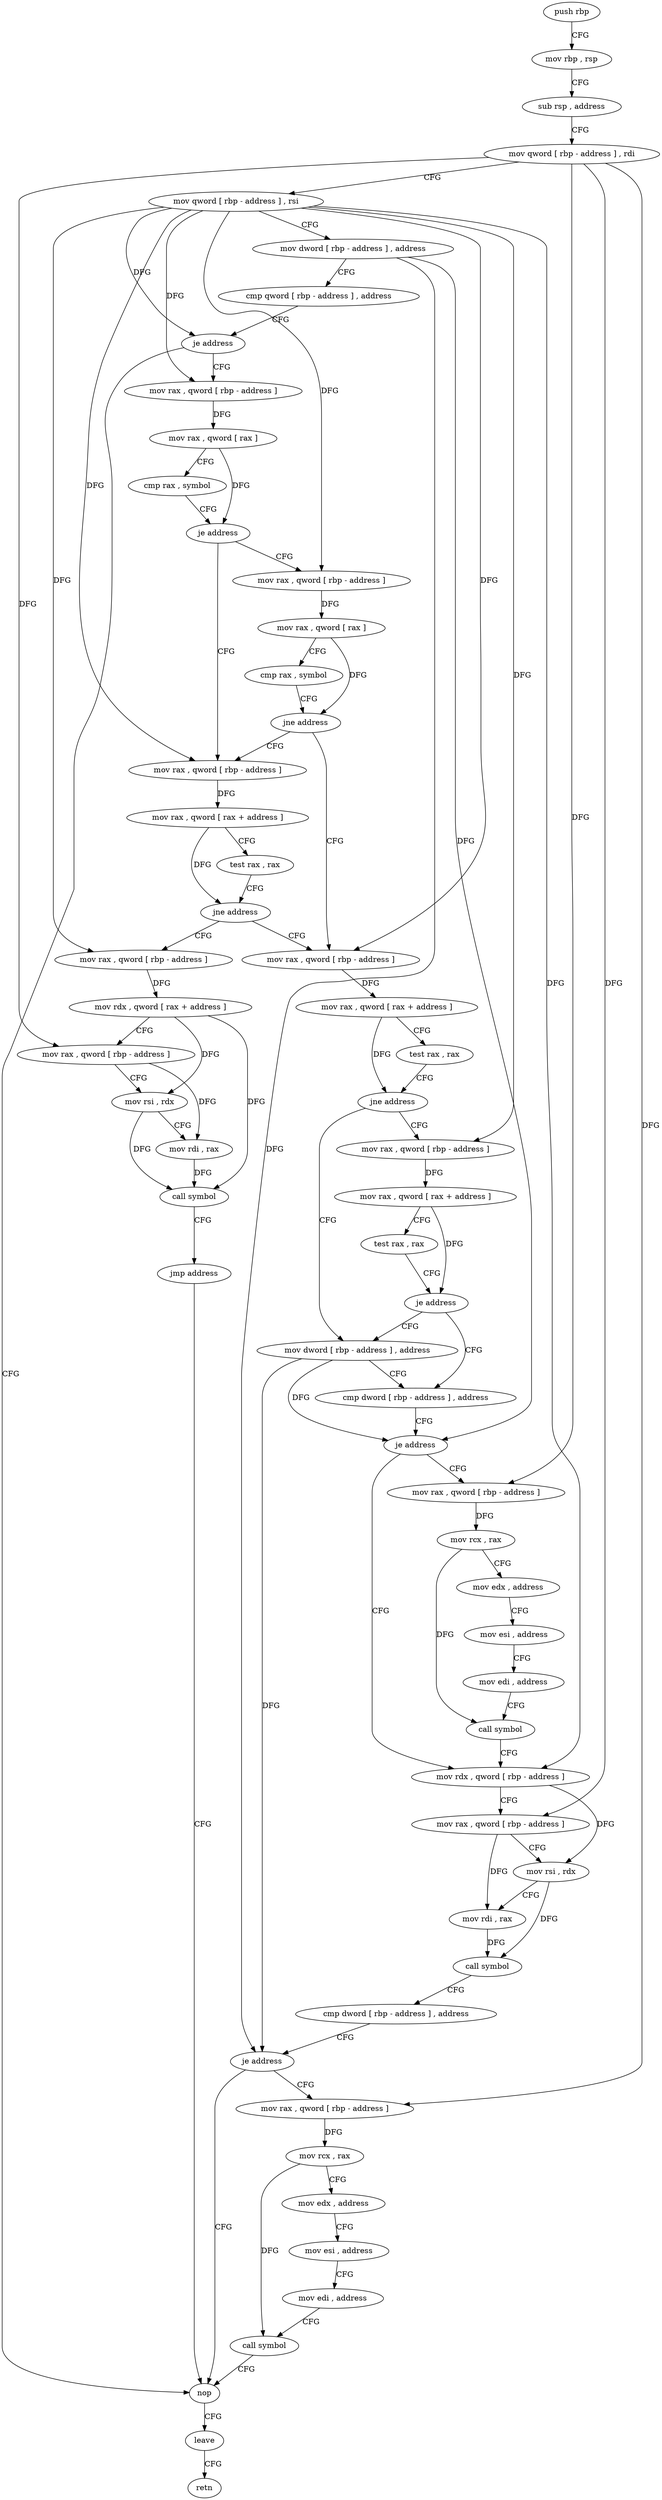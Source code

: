 digraph "func" {
"4221538" [label = "push rbp" ]
"4221539" [label = "mov rbp , rsp" ]
"4221542" [label = "sub rsp , address" ]
"4221546" [label = "mov qword [ rbp - address ] , rdi" ]
"4221550" [label = "mov qword [ rbp - address ] , rsi" ]
"4221554" [label = "mov dword [ rbp - address ] , address" ]
"4221561" [label = "cmp qword [ rbp - address ] , address" ]
"4221566" [label = "je address" ]
"4221770" [label = "nop" ]
"4221572" [label = "mov rax , qword [ rbp - address ]" ]
"4221771" [label = "leave" ]
"4221772" [label = "retn" ]
"4221576" [label = "mov rax , qword [ rax ]" ]
"4221579" [label = "cmp rax , symbol" ]
"4221585" [label = "je address" ]
"4221602" [label = "mov rax , qword [ rbp - address ]" ]
"4221587" [label = "mov rax , qword [ rbp - address ]" ]
"4221606" [label = "mov rax , qword [ rax + address ]" ]
"4221613" [label = "test rax , rax" ]
"4221616" [label = "jne address" ]
"4221646" [label = "mov rax , qword [ rbp - address ]" ]
"4221618" [label = "mov rax , qword [ rbp - address ]" ]
"4221591" [label = "mov rax , qword [ rax ]" ]
"4221594" [label = "cmp rax , symbol" ]
"4221600" [label = "jne address" ]
"4221650" [label = "mov rax , qword [ rax + address ]" ]
"4221657" [label = "test rax , rax" ]
"4221660" [label = "jne address" ]
"4221678" [label = "mov dword [ rbp - address ] , address" ]
"4221662" [label = "mov rax , qword [ rbp - address ]" ]
"4221622" [label = "mov rdx , qword [ rax + address ]" ]
"4221629" [label = "mov rax , qword [ rbp - address ]" ]
"4221633" [label = "mov rsi , rdx" ]
"4221636" [label = "mov rdi , rax" ]
"4221639" [label = "call symbol" ]
"4221644" [label = "jmp address" ]
"4221685" [label = "cmp dword [ rbp - address ] , address" ]
"4221666" [label = "mov rax , qword [ rax + address ]" ]
"4221673" [label = "test rax , rax" ]
"4221676" [label = "je address" ]
"4221718" [label = "mov rdx , qword [ rbp - address ]" ]
"4221722" [label = "mov rax , qword [ rbp - address ]" ]
"4221726" [label = "mov rsi , rdx" ]
"4221729" [label = "mov rdi , rax" ]
"4221732" [label = "call symbol" ]
"4221737" [label = "cmp dword [ rbp - address ] , address" ]
"4221741" [label = "je address" ]
"4221743" [label = "mov rax , qword [ rbp - address ]" ]
"4221691" [label = "mov rax , qword [ rbp - address ]" ]
"4221695" [label = "mov rcx , rax" ]
"4221698" [label = "mov edx , address" ]
"4221703" [label = "mov esi , address" ]
"4221708" [label = "mov edi , address" ]
"4221713" [label = "call symbol" ]
"4221689" [label = "je address" ]
"4221747" [label = "mov rcx , rax" ]
"4221750" [label = "mov edx , address" ]
"4221755" [label = "mov esi , address" ]
"4221760" [label = "mov edi , address" ]
"4221765" [label = "call symbol" ]
"4221538" -> "4221539" [ label = "CFG" ]
"4221539" -> "4221542" [ label = "CFG" ]
"4221542" -> "4221546" [ label = "CFG" ]
"4221546" -> "4221550" [ label = "CFG" ]
"4221546" -> "4221629" [ label = "DFG" ]
"4221546" -> "4221722" [ label = "DFG" ]
"4221546" -> "4221691" [ label = "DFG" ]
"4221546" -> "4221743" [ label = "DFG" ]
"4221550" -> "4221554" [ label = "CFG" ]
"4221550" -> "4221566" [ label = "DFG" ]
"4221550" -> "4221572" [ label = "DFG" ]
"4221550" -> "4221602" [ label = "DFG" ]
"4221550" -> "4221587" [ label = "DFG" ]
"4221550" -> "4221646" [ label = "DFG" ]
"4221550" -> "4221618" [ label = "DFG" ]
"4221550" -> "4221662" [ label = "DFG" ]
"4221550" -> "4221718" [ label = "DFG" ]
"4221554" -> "4221561" [ label = "CFG" ]
"4221554" -> "4221689" [ label = "DFG" ]
"4221554" -> "4221741" [ label = "DFG" ]
"4221561" -> "4221566" [ label = "CFG" ]
"4221566" -> "4221770" [ label = "CFG" ]
"4221566" -> "4221572" [ label = "CFG" ]
"4221770" -> "4221771" [ label = "CFG" ]
"4221572" -> "4221576" [ label = "DFG" ]
"4221771" -> "4221772" [ label = "CFG" ]
"4221576" -> "4221579" [ label = "CFG" ]
"4221576" -> "4221585" [ label = "DFG" ]
"4221579" -> "4221585" [ label = "CFG" ]
"4221585" -> "4221602" [ label = "CFG" ]
"4221585" -> "4221587" [ label = "CFG" ]
"4221602" -> "4221606" [ label = "DFG" ]
"4221587" -> "4221591" [ label = "DFG" ]
"4221606" -> "4221613" [ label = "CFG" ]
"4221606" -> "4221616" [ label = "DFG" ]
"4221613" -> "4221616" [ label = "CFG" ]
"4221616" -> "4221646" [ label = "CFG" ]
"4221616" -> "4221618" [ label = "CFG" ]
"4221646" -> "4221650" [ label = "DFG" ]
"4221618" -> "4221622" [ label = "DFG" ]
"4221591" -> "4221594" [ label = "CFG" ]
"4221591" -> "4221600" [ label = "DFG" ]
"4221594" -> "4221600" [ label = "CFG" ]
"4221600" -> "4221646" [ label = "CFG" ]
"4221600" -> "4221602" [ label = "CFG" ]
"4221650" -> "4221657" [ label = "CFG" ]
"4221650" -> "4221660" [ label = "DFG" ]
"4221657" -> "4221660" [ label = "CFG" ]
"4221660" -> "4221678" [ label = "CFG" ]
"4221660" -> "4221662" [ label = "CFG" ]
"4221678" -> "4221685" [ label = "CFG" ]
"4221678" -> "4221689" [ label = "DFG" ]
"4221678" -> "4221741" [ label = "DFG" ]
"4221662" -> "4221666" [ label = "DFG" ]
"4221622" -> "4221629" [ label = "CFG" ]
"4221622" -> "4221633" [ label = "DFG" ]
"4221622" -> "4221639" [ label = "DFG" ]
"4221629" -> "4221633" [ label = "CFG" ]
"4221629" -> "4221636" [ label = "DFG" ]
"4221633" -> "4221636" [ label = "CFG" ]
"4221633" -> "4221639" [ label = "DFG" ]
"4221636" -> "4221639" [ label = "DFG" ]
"4221639" -> "4221644" [ label = "CFG" ]
"4221644" -> "4221770" [ label = "CFG" ]
"4221685" -> "4221689" [ label = "CFG" ]
"4221666" -> "4221673" [ label = "CFG" ]
"4221666" -> "4221676" [ label = "DFG" ]
"4221673" -> "4221676" [ label = "CFG" ]
"4221676" -> "4221685" [ label = "CFG" ]
"4221676" -> "4221678" [ label = "CFG" ]
"4221718" -> "4221722" [ label = "CFG" ]
"4221718" -> "4221726" [ label = "DFG" ]
"4221722" -> "4221726" [ label = "CFG" ]
"4221722" -> "4221729" [ label = "DFG" ]
"4221726" -> "4221729" [ label = "CFG" ]
"4221726" -> "4221732" [ label = "DFG" ]
"4221729" -> "4221732" [ label = "DFG" ]
"4221732" -> "4221737" [ label = "CFG" ]
"4221737" -> "4221741" [ label = "CFG" ]
"4221741" -> "4221770" [ label = "CFG" ]
"4221741" -> "4221743" [ label = "CFG" ]
"4221743" -> "4221747" [ label = "DFG" ]
"4221691" -> "4221695" [ label = "DFG" ]
"4221695" -> "4221698" [ label = "CFG" ]
"4221695" -> "4221713" [ label = "DFG" ]
"4221698" -> "4221703" [ label = "CFG" ]
"4221703" -> "4221708" [ label = "CFG" ]
"4221708" -> "4221713" [ label = "CFG" ]
"4221713" -> "4221718" [ label = "CFG" ]
"4221689" -> "4221718" [ label = "CFG" ]
"4221689" -> "4221691" [ label = "CFG" ]
"4221747" -> "4221750" [ label = "CFG" ]
"4221747" -> "4221765" [ label = "DFG" ]
"4221750" -> "4221755" [ label = "CFG" ]
"4221755" -> "4221760" [ label = "CFG" ]
"4221760" -> "4221765" [ label = "CFG" ]
"4221765" -> "4221770" [ label = "CFG" ]
}
